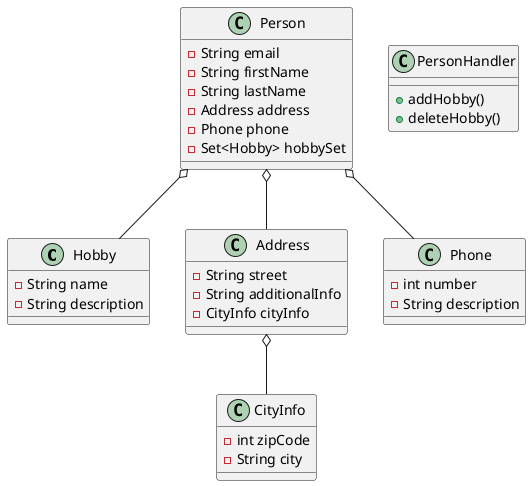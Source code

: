@startuml

class Hobby
class Person
class Address
class CityInfo
class Phone
class PersonHandler

Hobby : - String name
Hobby : - String description

Person : - String email
Person : - String firstName
Person : - String lastName
Person : - Address address
Person : - Phone phone
Person : - Set<Hobby> hobbySet

PersonHandler : + addHobby()
PersonHandler : + deleteHobby()

Address : - String street
Address : - String additionalInfo
Address : - CityInfo cityInfo

CityInfo : - int zipCode
CityInfo : - String city

Phone : - int number
Phone : - String description

Person o-- Hobby
Person o-- Address
Address o-- CityInfo
Person o-- Phone

@enduml